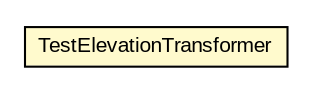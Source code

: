 #!/usr/local/bin/dot
#
# Class diagram 
# Generated by UMLGraph version R5_6-24-gf6e263 (http://www.umlgraph.org/)
#

digraph G {
	edge [fontname="arial",fontsize=10,labelfontname="arial",labelfontsize=10];
	node [fontname="arial",fontsize=10,shape=plaintext];
	nodesep=0.25;
	ranksep=0.5;
	// edu.arizona.biosemantics.semanticmarkup.markupelement.elevation.transform.TestElevationTransformer
	c138145 [label=<<table title="edu.arizona.biosemantics.semanticmarkup.markupelement.elevation.transform.TestElevationTransformer" border="0" cellborder="1" cellspacing="0" cellpadding="2" port="p" bgcolor="lemonChiffon" href="./TestElevationTransformer.html">
		<tr><td><table border="0" cellspacing="0" cellpadding="1">
<tr><td align="center" balign="center"> TestElevationTransformer </td></tr>
		</table></td></tr>
		</table>>, URL="./TestElevationTransformer.html", fontname="arial", fontcolor="black", fontsize=10.0];
}


